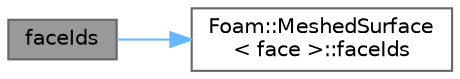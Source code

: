 digraph "faceIds"
{
 // LATEX_PDF_SIZE
  bgcolor="transparent";
  edge [fontname=Helvetica,fontsize=10,labelfontname=Helvetica,labelfontsize=10];
  node [fontname=Helvetica,fontsize=10,shape=box,height=0.2,width=0.4];
  rankdir="LR";
  Node1 [id="Node000001",label="faceIds",height=0.2,width=0.4,color="gray40", fillcolor="grey60", style="filled", fontcolor="black",tooltip=" "];
  Node1 -> Node2 [id="edge1_Node000001_Node000002",color="steelblue1",style="solid",tooltip=" "];
  Node2 [id="Node000002",label="Foam::MeshedSurface\l\< face \>::faceIds",height=0.2,width=0.4,color="grey40", fillcolor="white", style="filled",URL="$classFoam_1_1MeshedSurface.html#a9fc0e6b8efbbb4c03bf1399cda0d36ae",tooltip=" "];
}
